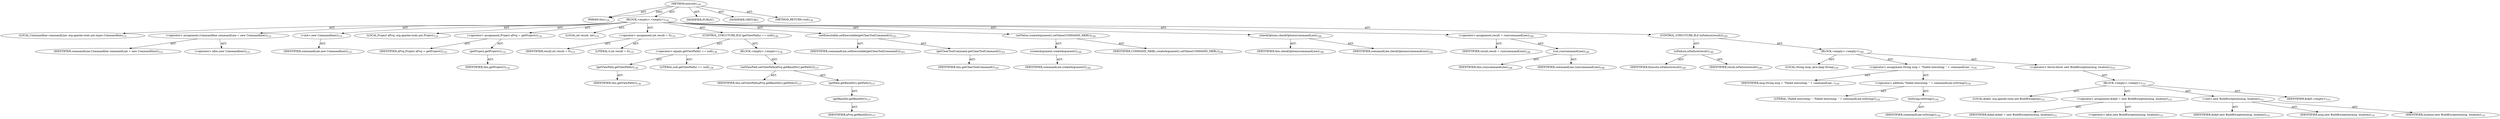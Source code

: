 digraph "execute" {  
"111669149696" [label = <(METHOD,execute)<SUB>130</SUB>> ]
"115964116992" [label = <(PARAM,this)<SUB>130</SUB>> ]
"25769803776" [label = <(BLOCK,&lt;empty&gt;,&lt;empty&gt;)<SUB>130</SUB>> ]
"94489280512" [label = <(LOCAL,Commandline commandLine: org.apache.tools.ant.types.Commandline)<SUB>131</SUB>> ]
"30064771072" [label = <(&lt;operator&gt;.assignment,Commandline commandLine = new Commandline())<SUB>131</SUB>> ]
"68719476754" [label = <(IDENTIFIER,commandLine,Commandline commandLine = new Commandline())<SUB>131</SUB>> ]
"30064771073" [label = <(&lt;operator&gt;.alloc,new Commandline())<SUB>131</SUB>> ]
"30064771074" [label = <(&lt;init&gt;,new Commandline())<SUB>131</SUB>> ]
"68719476755" [label = <(IDENTIFIER,commandLine,new Commandline())<SUB>131</SUB>> ]
"94489280513" [label = <(LOCAL,Project aProj: org.apache.tools.ant.Project)<SUB>132</SUB>> ]
"30064771075" [label = <(&lt;operator&gt;.assignment,Project aProj = getProject())<SUB>132</SUB>> ]
"68719476756" [label = <(IDENTIFIER,aProj,Project aProj = getProject())<SUB>132</SUB>> ]
"30064771076" [label = <(getProject,getProject())<SUB>132</SUB>> ]
"68719476736" [label = <(IDENTIFIER,this,getProject())<SUB>132</SUB>> ]
"94489280514" [label = <(LOCAL,int result: int)<SUB>133</SUB>> ]
"30064771077" [label = <(&lt;operator&gt;.assignment,int result = 0)<SUB>133</SUB>> ]
"68719476757" [label = <(IDENTIFIER,result,int result = 0)<SUB>133</SUB>> ]
"90194313216" [label = <(LITERAL,0,int result = 0)<SUB>133</SUB>> ]
"47244640256" [label = <(CONTROL_STRUCTURE,IF,if (getViewPath() == null))<SUB>136</SUB>> ]
"30064771078" [label = <(&lt;operator&gt;.equals,getViewPath() == null)<SUB>136</SUB>> ]
"30064771079" [label = <(getViewPath,getViewPath())<SUB>136</SUB>> ]
"68719476737" [label = <(IDENTIFIER,this,getViewPath())<SUB>136</SUB>> ]
"90194313217" [label = <(LITERAL,null,getViewPath() == null)<SUB>136</SUB>> ]
"25769803777" [label = <(BLOCK,&lt;empty&gt;,&lt;empty&gt;)<SUB>136</SUB>> ]
"30064771080" [label = <(setViewPath,setViewPath(aProj.getBaseDir().getPath()))<SUB>137</SUB>> ]
"68719476738" [label = <(IDENTIFIER,this,setViewPath(aProj.getBaseDir().getPath()))<SUB>137</SUB>> ]
"30064771081" [label = <(getPath,getBaseDir().getPath())<SUB>137</SUB>> ]
"30064771082" [label = <(getBaseDir,getBaseDir())<SUB>137</SUB>> ]
"68719476758" [label = <(IDENTIFIER,aProj,getBaseDir())<SUB>137</SUB>> ]
"30064771083" [label = <(setExecutable,setExecutable(getClearToolCommand()))<SUB>143</SUB>> ]
"68719476759" [label = <(IDENTIFIER,commandLine,setExecutable(getClearToolCommand()))<SUB>143</SUB>> ]
"30064771084" [label = <(getClearToolCommand,getClearToolCommand())<SUB>143</SUB>> ]
"68719476739" [label = <(IDENTIFIER,this,getClearToolCommand())<SUB>143</SUB>> ]
"30064771085" [label = <(setValue,createArgument().setValue(COMMAND_MKBL))<SUB>144</SUB>> ]
"30064771086" [label = <(createArgument,createArgument())<SUB>144</SUB>> ]
"68719476760" [label = <(IDENTIFIER,commandLine,createArgument())<SUB>144</SUB>> ]
"68719476761" [label = <(IDENTIFIER,COMMAND_MKBL,createArgument().setValue(COMMAND_MKBL))<SUB>144</SUB>> ]
"30064771087" [label = <(checkOptions,checkOptions(commandLine))<SUB>146</SUB>> ]
"68719476740" [label = <(IDENTIFIER,this,checkOptions(commandLine))<SUB>146</SUB>> ]
"68719476762" [label = <(IDENTIFIER,commandLine,checkOptions(commandLine))<SUB>146</SUB>> ]
"30064771088" [label = <(&lt;operator&gt;.assignment,result = run(commandLine))<SUB>148</SUB>> ]
"68719476763" [label = <(IDENTIFIER,result,result = run(commandLine))<SUB>148</SUB>> ]
"30064771089" [label = <(run,run(commandLine))<SUB>148</SUB>> ]
"68719476741" [label = <(IDENTIFIER,this,run(commandLine))<SUB>148</SUB>> ]
"68719476764" [label = <(IDENTIFIER,commandLine,run(commandLine))<SUB>148</SUB>> ]
"47244640257" [label = <(CONTROL_STRUCTURE,IF,if (isFailure(result)))<SUB>149</SUB>> ]
"30064771090" [label = <(isFailure,isFailure(result))<SUB>149</SUB>> ]
"68719476765" [label = <(IDENTIFIER,Execute,isFailure(result))<SUB>149</SUB>> ]
"68719476766" [label = <(IDENTIFIER,result,isFailure(result))<SUB>149</SUB>> ]
"25769803778" [label = <(BLOCK,&lt;empty&gt;,&lt;empty&gt;)<SUB>149</SUB>> ]
"94489280515" [label = <(LOCAL,String msg: java.lang.String)<SUB>150</SUB>> ]
"30064771091" [label = <(&lt;operator&gt;.assignment,String msg = &quot;Failed executing: &quot; + commandLine...)<SUB>150</SUB>> ]
"68719476767" [label = <(IDENTIFIER,msg,String msg = &quot;Failed executing: &quot; + commandLine...)<SUB>150</SUB>> ]
"30064771092" [label = <(&lt;operator&gt;.addition,&quot;Failed executing: &quot; + commandLine.toString())<SUB>150</SUB>> ]
"90194313218" [label = <(LITERAL,&quot;Failed executing: &quot;,&quot;Failed executing: &quot; + commandLine.toString())<SUB>150</SUB>> ]
"30064771093" [label = <(toString,toString())<SUB>150</SUB>> ]
"68719476768" [label = <(IDENTIFIER,commandLine,toString())<SUB>150</SUB>> ]
"30064771094" [label = <(&lt;operator&gt;.throw,throw new BuildException(msg, location);)<SUB>151</SUB>> ]
"25769803779" [label = <(BLOCK,&lt;empty&gt;,&lt;empty&gt;)<SUB>151</SUB>> ]
"94489280516" [label = <(LOCAL,$obj0: org.apache.tools.ant.BuildException)<SUB>151</SUB>> ]
"30064771095" [label = <(&lt;operator&gt;.assignment,$obj0 = new BuildException(msg, location))<SUB>151</SUB>> ]
"68719476769" [label = <(IDENTIFIER,$obj0,$obj0 = new BuildException(msg, location))<SUB>151</SUB>> ]
"30064771096" [label = <(&lt;operator&gt;.alloc,new BuildException(msg, location))<SUB>151</SUB>> ]
"30064771097" [label = <(&lt;init&gt;,new BuildException(msg, location))<SUB>151</SUB>> ]
"68719476770" [label = <(IDENTIFIER,$obj0,new BuildException(msg, location))<SUB>151</SUB>> ]
"68719476771" [label = <(IDENTIFIER,msg,new BuildException(msg, location))<SUB>151</SUB>> ]
"68719476772" [label = <(IDENTIFIER,location,new BuildException(msg, location))<SUB>151</SUB>> ]
"68719476773" [label = <(IDENTIFIER,$obj0,&lt;empty&gt;)<SUB>151</SUB>> ]
"133143986183" [label = <(MODIFIER,PUBLIC)> ]
"133143986184" [label = <(MODIFIER,VIRTUAL)> ]
"128849018880" [label = <(METHOD_RETURN,void)<SUB>130</SUB>> ]
  "111669149696" -> "115964116992"  [ label = "AST: "] 
  "111669149696" -> "25769803776"  [ label = "AST: "] 
  "111669149696" -> "133143986183"  [ label = "AST: "] 
  "111669149696" -> "133143986184"  [ label = "AST: "] 
  "111669149696" -> "128849018880"  [ label = "AST: "] 
  "25769803776" -> "94489280512"  [ label = "AST: "] 
  "25769803776" -> "30064771072"  [ label = "AST: "] 
  "25769803776" -> "30064771074"  [ label = "AST: "] 
  "25769803776" -> "94489280513"  [ label = "AST: "] 
  "25769803776" -> "30064771075"  [ label = "AST: "] 
  "25769803776" -> "94489280514"  [ label = "AST: "] 
  "25769803776" -> "30064771077"  [ label = "AST: "] 
  "25769803776" -> "47244640256"  [ label = "AST: "] 
  "25769803776" -> "30064771083"  [ label = "AST: "] 
  "25769803776" -> "30064771085"  [ label = "AST: "] 
  "25769803776" -> "30064771087"  [ label = "AST: "] 
  "25769803776" -> "30064771088"  [ label = "AST: "] 
  "25769803776" -> "47244640257"  [ label = "AST: "] 
  "30064771072" -> "68719476754"  [ label = "AST: "] 
  "30064771072" -> "30064771073"  [ label = "AST: "] 
  "30064771074" -> "68719476755"  [ label = "AST: "] 
  "30064771075" -> "68719476756"  [ label = "AST: "] 
  "30064771075" -> "30064771076"  [ label = "AST: "] 
  "30064771076" -> "68719476736"  [ label = "AST: "] 
  "30064771077" -> "68719476757"  [ label = "AST: "] 
  "30064771077" -> "90194313216"  [ label = "AST: "] 
  "47244640256" -> "30064771078"  [ label = "AST: "] 
  "47244640256" -> "25769803777"  [ label = "AST: "] 
  "30064771078" -> "30064771079"  [ label = "AST: "] 
  "30064771078" -> "90194313217"  [ label = "AST: "] 
  "30064771079" -> "68719476737"  [ label = "AST: "] 
  "25769803777" -> "30064771080"  [ label = "AST: "] 
  "30064771080" -> "68719476738"  [ label = "AST: "] 
  "30064771080" -> "30064771081"  [ label = "AST: "] 
  "30064771081" -> "30064771082"  [ label = "AST: "] 
  "30064771082" -> "68719476758"  [ label = "AST: "] 
  "30064771083" -> "68719476759"  [ label = "AST: "] 
  "30064771083" -> "30064771084"  [ label = "AST: "] 
  "30064771084" -> "68719476739"  [ label = "AST: "] 
  "30064771085" -> "30064771086"  [ label = "AST: "] 
  "30064771085" -> "68719476761"  [ label = "AST: "] 
  "30064771086" -> "68719476760"  [ label = "AST: "] 
  "30064771087" -> "68719476740"  [ label = "AST: "] 
  "30064771087" -> "68719476762"  [ label = "AST: "] 
  "30064771088" -> "68719476763"  [ label = "AST: "] 
  "30064771088" -> "30064771089"  [ label = "AST: "] 
  "30064771089" -> "68719476741"  [ label = "AST: "] 
  "30064771089" -> "68719476764"  [ label = "AST: "] 
  "47244640257" -> "30064771090"  [ label = "AST: "] 
  "47244640257" -> "25769803778"  [ label = "AST: "] 
  "30064771090" -> "68719476765"  [ label = "AST: "] 
  "30064771090" -> "68719476766"  [ label = "AST: "] 
  "25769803778" -> "94489280515"  [ label = "AST: "] 
  "25769803778" -> "30064771091"  [ label = "AST: "] 
  "25769803778" -> "30064771094"  [ label = "AST: "] 
  "30064771091" -> "68719476767"  [ label = "AST: "] 
  "30064771091" -> "30064771092"  [ label = "AST: "] 
  "30064771092" -> "90194313218"  [ label = "AST: "] 
  "30064771092" -> "30064771093"  [ label = "AST: "] 
  "30064771093" -> "68719476768"  [ label = "AST: "] 
  "30064771094" -> "25769803779"  [ label = "AST: "] 
  "25769803779" -> "94489280516"  [ label = "AST: "] 
  "25769803779" -> "30064771095"  [ label = "AST: "] 
  "25769803779" -> "30064771097"  [ label = "AST: "] 
  "25769803779" -> "68719476773"  [ label = "AST: "] 
  "30064771095" -> "68719476769"  [ label = "AST: "] 
  "30064771095" -> "30064771096"  [ label = "AST: "] 
  "30064771097" -> "68719476770"  [ label = "AST: "] 
  "30064771097" -> "68719476771"  [ label = "AST: "] 
  "30064771097" -> "68719476772"  [ label = "AST: "] 
  "111669149696" -> "115964116992"  [ label = "DDG: "] 
}
